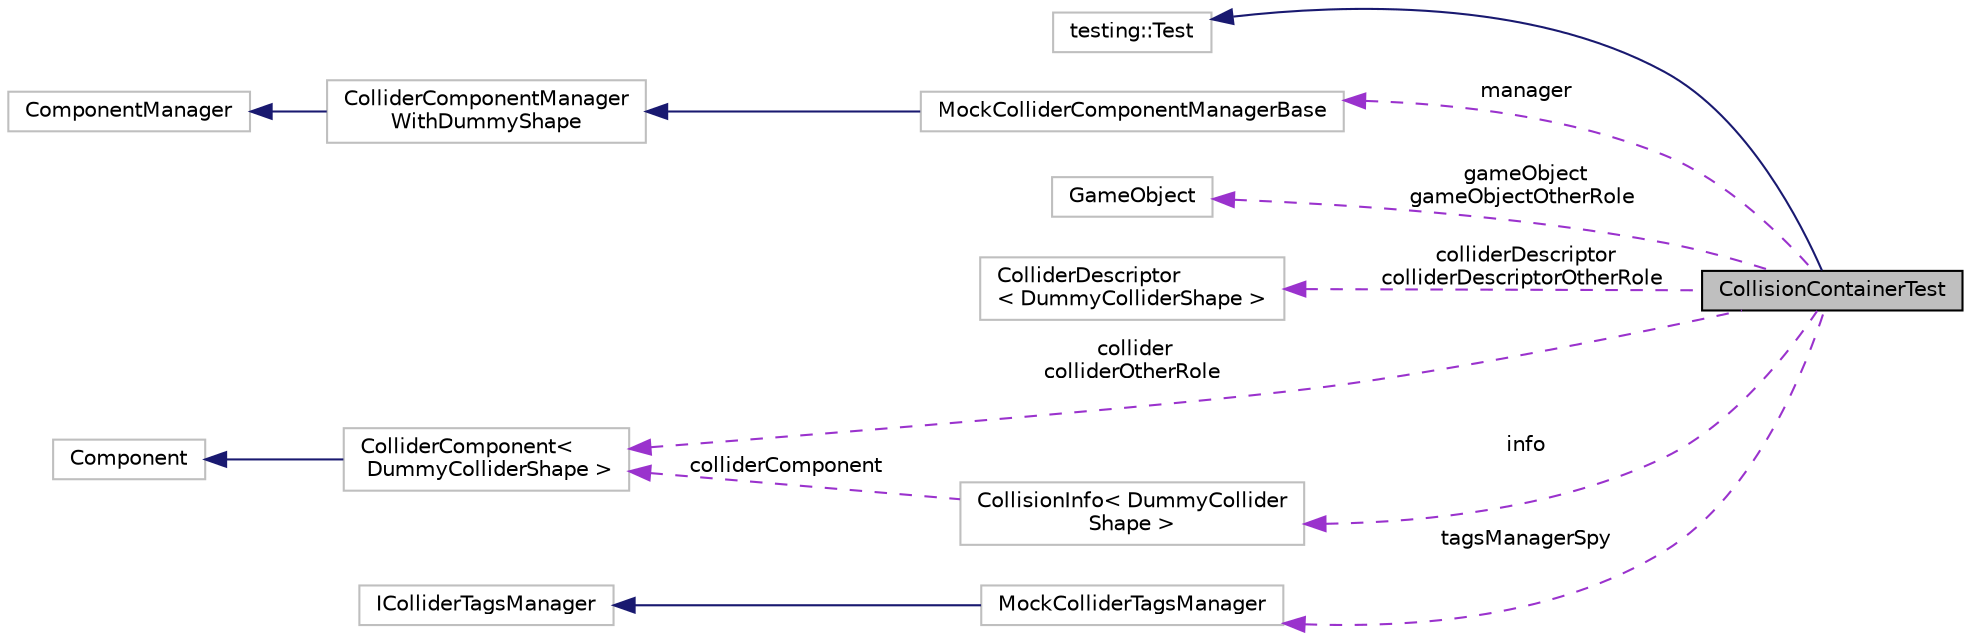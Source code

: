 digraph "CollisionContainerTest"
{
 // LATEX_PDF_SIZE
  edge [fontname="Helvetica",fontsize="10",labelfontname="Helvetica",labelfontsize="10"];
  node [fontname="Helvetica",fontsize="10",shape=record];
  rankdir="LR";
  Node1 [label="CollisionContainerTest",height=0.2,width=0.4,color="black", fillcolor="grey75", style="filled", fontcolor="black",tooltip=" "];
  Node2 -> Node1 [dir="back",color="midnightblue",fontsize="10",style="solid",fontname="Helvetica"];
  Node2 [label="testing::Test",height=0.2,width=0.4,color="grey75", fillcolor="white", style="filled",tooltip=" "];
  Node3 -> Node1 [dir="back",color="darkorchid3",fontsize="10",style="dashed",label=" manager" ,fontname="Helvetica"];
  Node3 [label="MockColliderComponentManagerBase",height=0.2,width=0.4,color="grey75", fillcolor="white", style="filled",URL="$struct_mock_collider_component_manager_base.html",tooltip=" "];
  Node4 -> Node3 [dir="back",color="midnightblue",fontsize="10",style="solid",fontname="Helvetica"];
  Node4 [label="ColliderComponentManager\lWithDummyShape",height=0.2,width=0.4,color="grey75", fillcolor="white", style="filled",URL="$class_collider_component_manager_base.html",tooltip=" "];
  Node5 -> Node4 [dir="back",color="midnightblue",fontsize="10",style="solid",fontname="Helvetica"];
  Node5 [label="ComponentManager",height=0.2,width=0.4,color="grey75", fillcolor="white", style="filled",URL="$class_component_manager.html",tooltip=" "];
  Node6 -> Node1 [dir="back",color="darkorchid3",fontsize="10",style="dashed",label=" gameObject\ngameObjectOtherRole" ,fontname="Helvetica"];
  Node6 [label="GameObject",height=0.2,width=0.4,color="grey75", fillcolor="white", style="filled",URL="$struct_game_object.html",tooltip=" "];
  Node7 -> Node1 [dir="back",color="darkorchid3",fontsize="10",style="dashed",label=" colliderDescriptor\ncolliderDescriptorOtherRole" ,fontname="Helvetica"];
  Node7 [label="ColliderDescriptor\l\< DummyColliderShape \>",height=0.2,width=0.4,color="grey75", fillcolor="white", style="filled",URL="$struct_collider_descriptor.html",tooltip=" "];
  Node8 -> Node1 [dir="back",color="darkorchid3",fontsize="10",style="dashed",label=" collider\ncolliderOtherRole" ,fontname="Helvetica"];
  Node8 [label="ColliderComponent\<\l DummyColliderShape \>",height=0.2,width=0.4,color="grey75", fillcolor="white", style="filled",URL="$class_collider_component.html",tooltip=" "];
  Node9 -> Node8 [dir="back",color="midnightblue",fontsize="10",style="solid",fontname="Helvetica"];
  Node9 [label="Component",height=0.2,width=0.4,color="grey75", fillcolor="white", style="filled",URL="$class_component.html",tooltip=" "];
  Node10 -> Node1 [dir="back",color="darkorchid3",fontsize="10",style="dashed",label=" info" ,fontname="Helvetica"];
  Node10 [label="CollisionInfo\< DummyCollider\lShape \>",height=0.2,width=0.4,color="grey75", fillcolor="white", style="filled",URL="$struct_collision_info.html",tooltip=" "];
  Node8 -> Node10 [dir="back",color="darkorchid3",fontsize="10",style="dashed",label=" colliderComponent" ,fontname="Helvetica"];
  Node11 -> Node1 [dir="back",color="darkorchid3",fontsize="10",style="dashed",label=" tagsManagerSpy" ,fontname="Helvetica"];
  Node11 [label="MockColliderTagsManager",height=0.2,width=0.4,color="grey75", fillcolor="white", style="filled",URL="$struct_mock_collider_tags_manager.html",tooltip=" "];
  Node12 -> Node11 [dir="back",color="midnightblue",fontsize="10",style="solid",fontname="Helvetica"];
  Node12 [label="IColliderTagsManager",height=0.2,width=0.4,color="grey75", fillcolor="white", style="filled",URL="$struct_i_collider_tags_manager.html",tooltip=" "];
}
